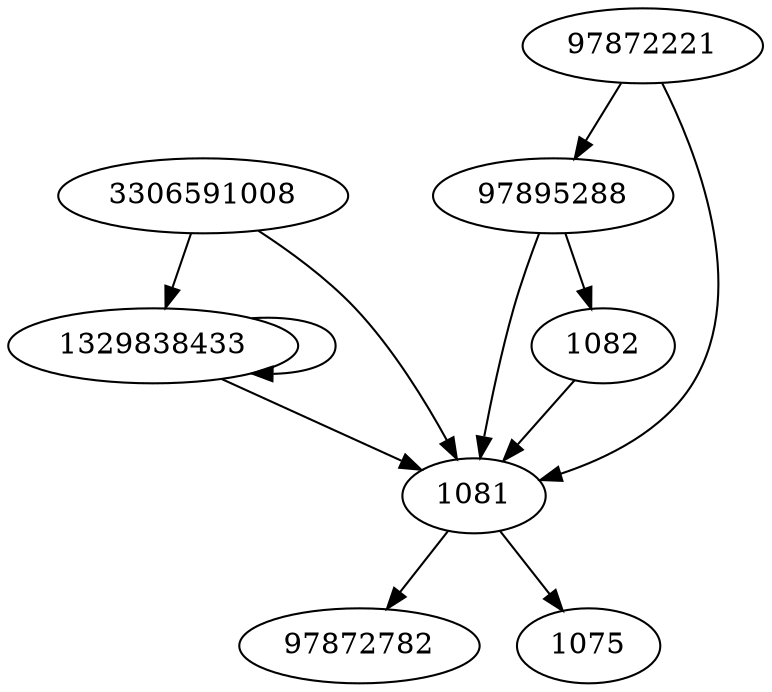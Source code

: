 digraph  {
3306591008;
1329838433;
97872782;
1075;
97895288;
1081;
1082;
97872221;
3306591008 -> 1329838433;
3306591008 -> 1081;
1329838433 -> 1329838433;
1329838433 -> 1081;
97895288 -> 1081;
97895288 -> 1082;
1081 -> 97872782;
1081 -> 1075;
1082 -> 1081;
97872221 -> 97895288;
97872221 -> 1081;
}
